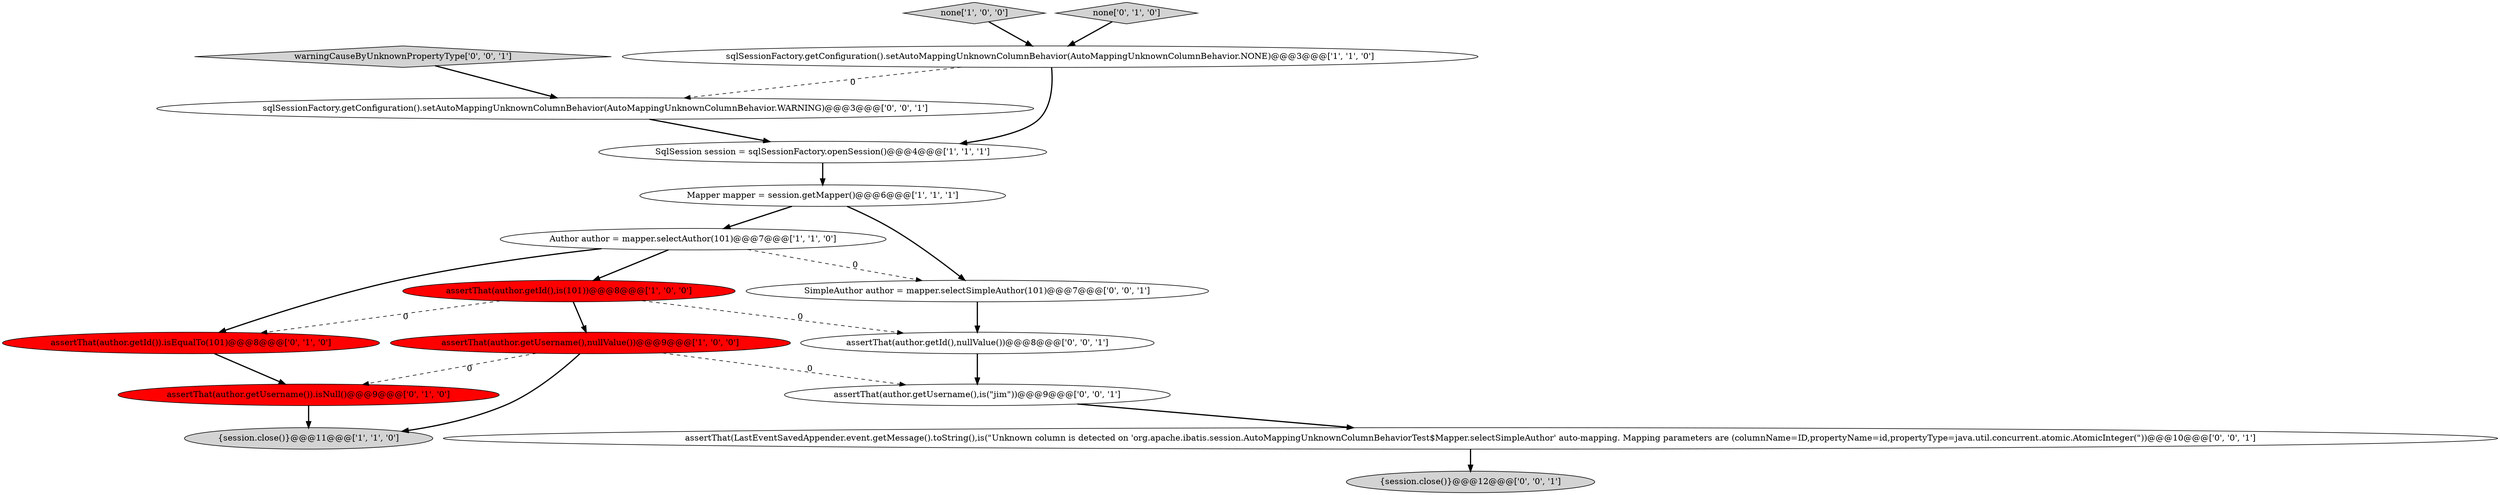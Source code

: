 digraph {
9 [style = filled, label = "assertThat(author.getId()).isEqualTo(101)@@@8@@@['0', '1', '0']", fillcolor = red, shape = ellipse image = "AAA1AAABBB2BBB"];
4 [style = filled, label = "Author author = mapper.selectAuthor(101)@@@7@@@['1', '1', '0']", fillcolor = white, shape = ellipse image = "AAA0AAABBB1BBB"];
1 [style = filled, label = "assertThat(author.getId(),is(101))@@@8@@@['1', '0', '0']", fillcolor = red, shape = ellipse image = "AAA1AAABBB1BBB"];
2 [style = filled, label = "{session.close()}@@@11@@@['1', '1', '0']", fillcolor = lightgray, shape = ellipse image = "AAA0AAABBB1BBB"];
13 [style = filled, label = "assertThat(author.getId(),nullValue())@@@8@@@['0', '0', '1']", fillcolor = white, shape = ellipse image = "AAA0AAABBB3BBB"];
8 [style = filled, label = "assertThat(author.getUsername()).isNull()@@@9@@@['0', '1', '0']", fillcolor = red, shape = ellipse image = "AAA1AAABBB2BBB"];
14 [style = filled, label = "assertThat(LastEventSavedAppender.event.getMessage().toString(),is(\"Unknown column is detected on 'org.apache.ibatis.session.AutoMappingUnknownColumnBehaviorTest$Mapper.selectSimpleAuthor' auto-mapping. Mapping parameters are (columnName=ID,propertyName=id,propertyType=java.util.concurrent.atomic.AtomicInteger(\"))@@@10@@@['0', '0', '1']", fillcolor = white, shape = ellipse image = "AAA0AAABBB3BBB"];
11 [style = filled, label = "SimpleAuthor author = mapper.selectSimpleAuthor(101)@@@7@@@['0', '0', '1']", fillcolor = white, shape = ellipse image = "AAA0AAABBB3BBB"];
15 [style = filled, label = "assertThat(author.getUsername(),is(\"jim\"))@@@9@@@['0', '0', '1']", fillcolor = white, shape = ellipse image = "AAA0AAABBB3BBB"];
3 [style = filled, label = "none['1', '0', '0']", fillcolor = lightgray, shape = diamond image = "AAA0AAABBB1BBB"];
5 [style = filled, label = "SqlSession session = sqlSessionFactory.openSession()@@@4@@@['1', '1', '1']", fillcolor = white, shape = ellipse image = "AAA0AAABBB1BBB"];
10 [style = filled, label = "none['0', '1', '0']", fillcolor = lightgray, shape = diamond image = "AAA0AAABBB2BBB"];
12 [style = filled, label = "sqlSessionFactory.getConfiguration().setAutoMappingUnknownColumnBehavior(AutoMappingUnknownColumnBehavior.WARNING)@@@3@@@['0', '0', '1']", fillcolor = white, shape = ellipse image = "AAA0AAABBB3BBB"];
17 [style = filled, label = "warningCauseByUnknownPropertyType['0', '0', '1']", fillcolor = lightgray, shape = diamond image = "AAA0AAABBB3BBB"];
0 [style = filled, label = "Mapper mapper = session.getMapper()@@@6@@@['1', '1', '1']", fillcolor = white, shape = ellipse image = "AAA0AAABBB1BBB"];
7 [style = filled, label = "assertThat(author.getUsername(),nullValue())@@@9@@@['1', '0', '0']", fillcolor = red, shape = ellipse image = "AAA1AAABBB1BBB"];
16 [style = filled, label = "{session.close()}@@@12@@@['0', '0', '1']", fillcolor = lightgray, shape = ellipse image = "AAA0AAABBB3BBB"];
6 [style = filled, label = "sqlSessionFactory.getConfiguration().setAutoMappingUnknownColumnBehavior(AutoMappingUnknownColumnBehavior.NONE)@@@3@@@['1', '1', '0']", fillcolor = white, shape = ellipse image = "AAA0AAABBB1BBB"];
14->16 [style = bold, label=""];
4->9 [style = bold, label=""];
12->5 [style = bold, label=""];
15->14 [style = bold, label=""];
7->8 [style = dashed, label="0"];
0->11 [style = bold, label=""];
3->6 [style = bold, label=""];
1->9 [style = dashed, label="0"];
9->8 [style = bold, label=""];
1->7 [style = bold, label=""];
10->6 [style = bold, label=""];
6->12 [style = dashed, label="0"];
1->13 [style = dashed, label="0"];
6->5 [style = bold, label=""];
17->12 [style = bold, label=""];
5->0 [style = bold, label=""];
8->2 [style = bold, label=""];
0->4 [style = bold, label=""];
7->2 [style = bold, label=""];
11->13 [style = bold, label=""];
7->15 [style = dashed, label="0"];
4->1 [style = bold, label=""];
13->15 [style = bold, label=""];
4->11 [style = dashed, label="0"];
}
